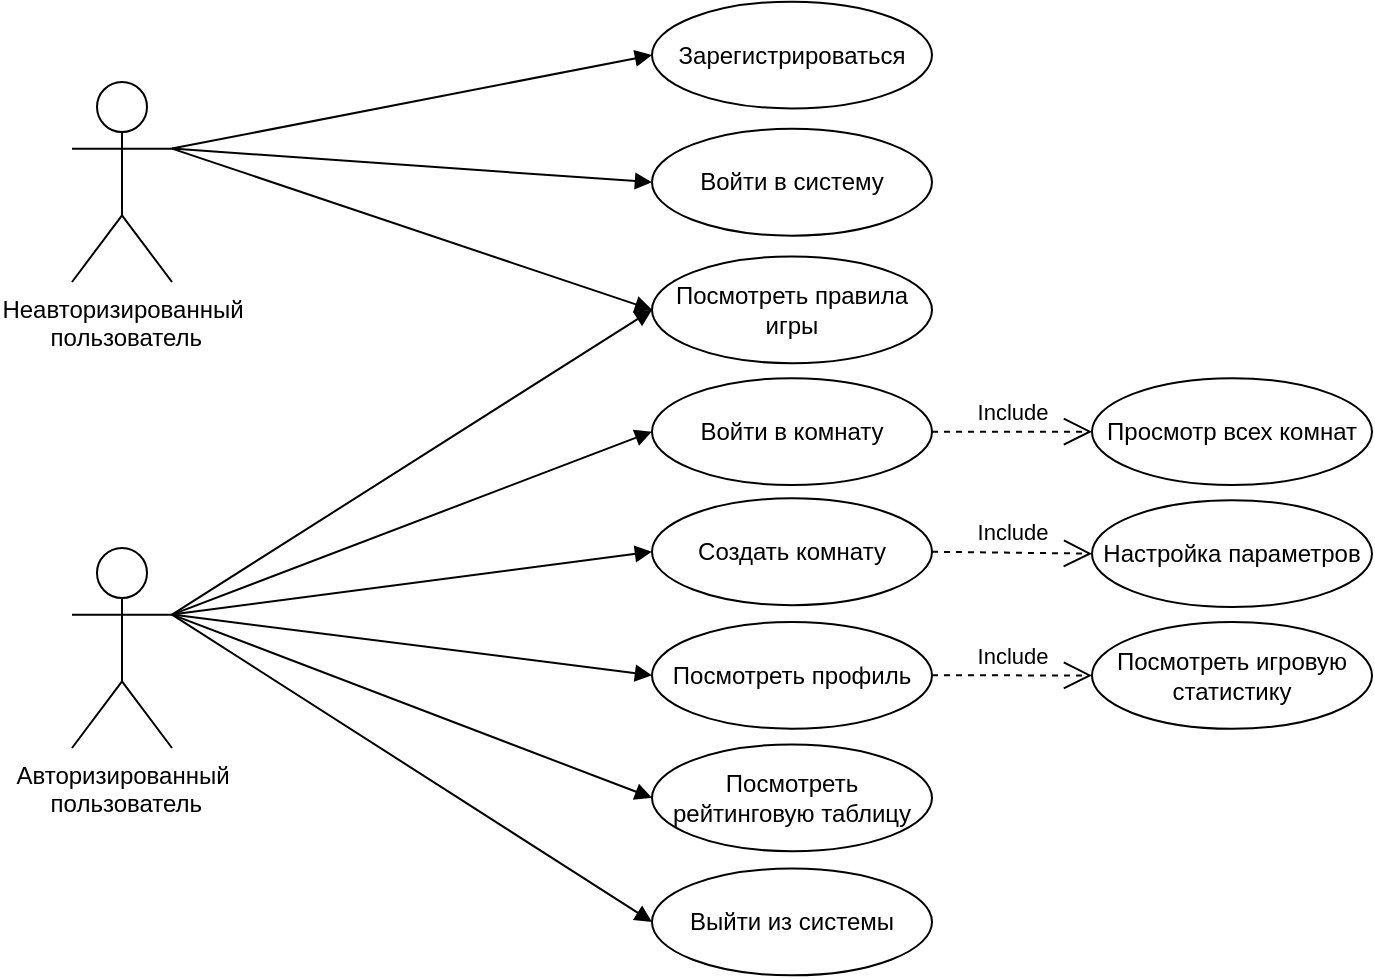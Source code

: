 <mxfile version="12.1.7" type="device" pages="1"><diagram name="Page-1" id="e7e014a7-5840-1c2e-5031-d8a46d1fe8dd"><mxGraphModel dx="1024" dy="566" grid="1" gridSize="10" guides="1" tooltips="1" connect="1" arrows="1" fold="1" page="1" pageScale="1" pageWidth="827" pageHeight="1169" background="#ffffff" math="0" shadow="0"><root><mxCell id="0"/><mxCell id="1" parent="0"/><mxCell id="yW9sBVkh5u4o0r6hlbuJ-46" value="Неавторизированный&lt;br&gt;&amp;nbsp;пользователь" style="shape=umlActor;verticalLabelPosition=bottom;labelBackgroundColor=#ffffff;verticalAlign=top;html=1;" parent="1" vertex="1"><mxGeometry x="88" y="140" width="50" height="100" as="geometry"/></mxCell><mxCell id="yW9sBVkh5u4o0r6hlbuJ-86" value="" style="html=1;verticalAlign=bottom;endArrow=block;exitX=1;exitY=0.333;exitDx=0;exitDy=0;exitPerimeter=0;entryX=0;entryY=0.5;entryDx=0;entryDy=0;" parent="1" source="yW9sBVkh5u4o0r6hlbuJ-46" target="yW9sBVkh5u4o0r6hlbuJ-53" edge="1"><mxGeometry width="80" relative="1" as="geometry"><mxPoint x="108" y="470" as="sourcePoint"/><mxPoint x="188" y="470" as="targetPoint"/></mxGeometry></mxCell><mxCell id="yW9sBVkh5u4o0r6hlbuJ-53" value="Войти в систему" style="ellipse;whiteSpace=wrap;html=1;" parent="1" vertex="1"><mxGeometry x="378" y="163.395" width="140" height="53.421" as="geometry"/></mxCell><mxCell id="NcTUppnGBkNODZkIfdUu-3" value="Зарегистрироваться" style="ellipse;whiteSpace=wrap;html=1;" vertex="1" parent="1"><mxGeometry x="378" y="99.816" width="140" height="53.421" as="geometry"/></mxCell><mxCell id="NcTUppnGBkNODZkIfdUu-25" value="Создать комнату" style="ellipse;whiteSpace=wrap;html=1;" vertex="1" parent="1"><mxGeometry x="378" y="348.158" width="140" height="53.421" as="geometry"/></mxCell><mxCell id="NcTUppnGBkNODZkIfdUu-26" value="Войти в комнату" style="ellipse;whiteSpace=wrap;html=1;" vertex="1" parent="1"><mxGeometry x="378" y="288.105" width="140" height="53.421" as="geometry"/></mxCell><mxCell id="NcTUppnGBkNODZkIfdUu-27" value="Посмотреть правила игры" style="ellipse;whiteSpace=wrap;html=1;" vertex="1" parent="1"><mxGeometry x="378" y="227.211" width="140" height="53.421" as="geometry"/></mxCell><mxCell id="NcTUppnGBkNODZkIfdUu-28" value="Выйти из системы" style="ellipse;whiteSpace=wrap;html=1;" vertex="1" parent="1"><mxGeometry x="378" y="533.263" width="140" height="53.421" as="geometry"/></mxCell><mxCell id="NcTUppnGBkNODZkIfdUu-29" value="Посмотреть профиль" style="ellipse;whiteSpace=wrap;html=1;" vertex="1" parent="1"><mxGeometry x="378" y="409.947" width="140" height="53.421" as="geometry"/></mxCell><mxCell id="NcTUppnGBkNODZkIfdUu-30" value="Просмотр всех комнат" style="ellipse;whiteSpace=wrap;html=1;" vertex="1" parent="1"><mxGeometry x="598" y="288.105" width="140" height="53.421" as="geometry"/></mxCell><mxCell id="NcTUppnGBkNODZkIfdUu-31" value="Include" style="endArrow=open;endSize=12;dashed=1;html=1;exitX=1;exitY=0.5;exitDx=0;exitDy=0;entryX=0;entryY=0.5;entryDx=0;entryDy=0;" edge="1" parent="1" source="NcTUppnGBkNODZkIfdUu-26" target="NcTUppnGBkNODZkIfdUu-30"><mxGeometry y="10" width="160" relative="1" as="geometry"><mxPoint x="278" y="451" as="sourcePoint"/><mxPoint x="438" y="451" as="targetPoint"/><mxPoint as="offset"/></mxGeometry></mxCell><mxCell id="NcTUppnGBkNODZkIfdUu-32" value="Настройка параметров" style="ellipse;whiteSpace=wrap;html=1;" vertex="1" parent="1"><mxGeometry x="598" y="349.105" width="140" height="53.421" as="geometry"/></mxCell><mxCell id="NcTUppnGBkNODZkIfdUu-33" value="Include" style="endArrow=open;endSize=12;dashed=1;html=1;exitX=1;exitY=0.5;exitDx=0;exitDy=0;entryX=0;entryY=0.5;entryDx=0;entryDy=0;" edge="1" parent="1" source="NcTUppnGBkNODZkIfdUu-25" target="NcTUppnGBkNODZkIfdUu-32"><mxGeometry y="10" width="160" relative="1" as="geometry"><mxPoint x="268.0" y="370.816" as="sourcePoint"/><mxPoint x="348.0" y="370.816" as="targetPoint"/><mxPoint as="offset"/></mxGeometry></mxCell><mxCell id="NcTUppnGBkNODZkIfdUu-34" value="Посмотреть игровую статистику" style="ellipse;whiteSpace=wrap;html=1;" vertex="1" parent="1"><mxGeometry x="598" y="410" width="140" height="53.421" as="geometry"/></mxCell><mxCell id="NcTUppnGBkNODZkIfdUu-35" value="Include" style="endArrow=open;endSize=12;dashed=1;html=1;exitX=1;exitY=0.5;exitDx=0;exitDy=0;entryX=0;entryY=0.5;entryDx=0;entryDy=0;" edge="1" parent="1" source="NcTUppnGBkNODZkIfdUu-29" target="NcTUppnGBkNODZkIfdUu-34"><mxGeometry y="10" width="160" relative="1" as="geometry"><mxPoint x="268.0" y="399.816" as="sourcePoint"/><mxPoint x="348.0" y="399.816" as="targetPoint"/><mxPoint as="offset"/></mxGeometry></mxCell><mxCell id="NcTUppnGBkNODZkIfdUu-36" value="Посмотреть рейтинговую таблицу" style="ellipse;whiteSpace=wrap;html=1;" vertex="1" parent="1"><mxGeometry x="378" y="471.211" width="140" height="53.421" as="geometry"/></mxCell><mxCell id="NcTUppnGBkNODZkIfdUu-37" value="Авторизированный&lt;br&gt;&amp;nbsp;пользователь" style="shape=umlActor;verticalLabelPosition=bottom;labelBackgroundColor=#ffffff;verticalAlign=top;html=1;" vertex="1" parent="1"><mxGeometry x="88" y="373" width="50" height="100" as="geometry"/></mxCell><mxCell id="NcTUppnGBkNODZkIfdUu-38" value="" style="html=1;verticalAlign=bottom;endArrow=block;entryX=0;entryY=0.5;entryDx=0;entryDy=0;exitX=1;exitY=0.333;exitDx=0;exitDy=0;exitPerimeter=0;" edge="1" parent="1" source="NcTUppnGBkNODZkIfdUu-37" target="NcTUppnGBkNODZkIfdUu-26"><mxGeometry width="80" relative="1" as="geometry"><mxPoint x="218" y="471.833" as="sourcePoint"/><mxPoint x="408.0" y="551.263" as="targetPoint"/></mxGeometry></mxCell><mxCell id="NcTUppnGBkNODZkIfdUu-39" value="" style="html=1;verticalAlign=bottom;endArrow=block;entryX=0;entryY=0.5;entryDx=0;entryDy=0;exitX=1;exitY=0.333;exitDx=0;exitDy=0;exitPerimeter=0;" edge="1" parent="1" source="NcTUppnGBkNODZkIfdUu-37" target="NcTUppnGBkNODZkIfdUu-25"><mxGeometry width="80" relative="1" as="geometry"><mxPoint x="183" y="550.833" as="sourcePoint"/><mxPoint x="373.0" y="461.316" as="targetPoint"/></mxGeometry></mxCell><mxCell id="NcTUppnGBkNODZkIfdUu-40" value="" style="html=1;verticalAlign=bottom;endArrow=block;entryX=0;entryY=0.5;entryDx=0;entryDy=0;exitX=1;exitY=0.333;exitDx=0;exitDy=0;exitPerimeter=0;" edge="1" parent="1" source="NcTUppnGBkNODZkIfdUu-37" target="NcTUppnGBkNODZkIfdUu-27"><mxGeometry width="80" relative="1" as="geometry"><mxPoint x="128" y="730.333" as="sourcePoint"/><mxPoint x="318.0" y="640.816" as="targetPoint"/></mxGeometry></mxCell><mxCell id="NcTUppnGBkNODZkIfdUu-41" value="" style="html=1;verticalAlign=bottom;endArrow=block;entryX=0;entryY=0.5;entryDx=0;entryDy=0;exitX=1;exitY=0.333;exitDx=0;exitDy=0;exitPerimeter=0;" edge="1" parent="1" source="NcTUppnGBkNODZkIfdUu-37" target="NcTUppnGBkNODZkIfdUu-28"><mxGeometry width="80" relative="1" as="geometry"><mxPoint x="108" y="778.333" as="sourcePoint"/><mxPoint x="308.0" y="730.921" as="targetPoint"/></mxGeometry></mxCell><mxCell id="NcTUppnGBkNODZkIfdUu-42" value="" style="html=1;verticalAlign=bottom;endArrow=block;entryX=0;entryY=0.5;entryDx=0;entryDy=0;exitX=1;exitY=0.333;exitDx=0;exitDy=0;exitPerimeter=0;" edge="1" parent="1" source="NcTUppnGBkNODZkIfdUu-37" target="NcTUppnGBkNODZkIfdUu-36"><mxGeometry width="80" relative="1" as="geometry"><mxPoint x="138" y="670.833" as="sourcePoint"/><mxPoint x="338.0" y="754.974" as="targetPoint"/></mxGeometry></mxCell><mxCell id="NcTUppnGBkNODZkIfdUu-43" value="" style="html=1;verticalAlign=bottom;endArrow=block;entryX=0;entryY=0.5;entryDx=0;entryDy=0;exitX=1;exitY=0.333;exitDx=0;exitDy=0;exitPerimeter=0;" edge="1" parent="1" source="NcTUppnGBkNODZkIfdUu-37" target="NcTUppnGBkNODZkIfdUu-29"><mxGeometry width="80" relative="1" as="geometry"><mxPoint x="208" y="514.333" as="sourcePoint"/><mxPoint x="408" y="497.868" as="targetPoint"/></mxGeometry></mxCell><mxCell id="NcTUppnGBkNODZkIfdUu-45" value="" style="html=1;verticalAlign=bottom;endArrow=block;exitX=1;exitY=0.333;exitDx=0;exitDy=0;exitPerimeter=0;entryX=0;entryY=0.5;entryDx=0;entryDy=0;" edge="1" parent="1" source="yW9sBVkh5u4o0r6hlbuJ-46" target="NcTUppnGBkNODZkIfdUu-3"><mxGeometry width="80" relative="1" as="geometry"><mxPoint x="148" y="109.833" as="sourcePoint"/><mxPoint x="408.0" y="170.105" as="targetPoint"/></mxGeometry></mxCell><mxCell id="NcTUppnGBkNODZkIfdUu-52" value="" style="html=1;verticalAlign=bottom;endArrow=block;exitX=1;exitY=0.333;exitDx=0;exitDy=0;exitPerimeter=0;entryX=0;entryY=0.5;entryDx=0;entryDy=0;" edge="1" parent="1" source="yW9sBVkh5u4o0r6hlbuJ-46" target="NcTUppnGBkNODZkIfdUu-27"><mxGeometry width="80" relative="1" as="geometry"><mxPoint x="148" y="183.333" as="sourcePoint"/><mxPoint x="408.0" y="250.105" as="targetPoint"/></mxGeometry></mxCell></root></mxGraphModel></diagram></mxfile>